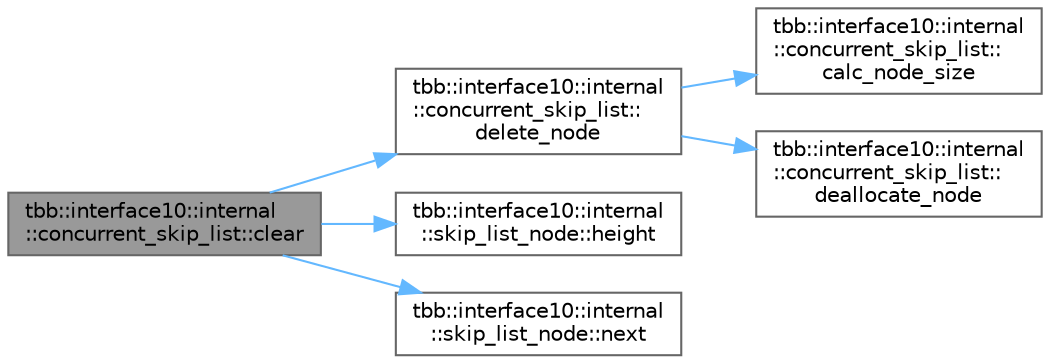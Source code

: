 digraph "tbb::interface10::internal::concurrent_skip_list::clear"
{
 // LATEX_PDF_SIZE
  bgcolor="transparent";
  edge [fontname=Helvetica,fontsize=10,labelfontname=Helvetica,labelfontsize=10];
  node [fontname=Helvetica,fontsize=10,shape=box,height=0.2,width=0.4];
  rankdir="LR";
  Node1 [id="Node000001",label="tbb::interface10::internal\l::concurrent_skip_list::clear",height=0.2,width=0.4,color="gray40", fillcolor="grey60", style="filled", fontcolor="black",tooltip=" "];
  Node1 -> Node2 [id="edge6_Node000001_Node000002",color="steelblue1",style="solid",tooltip=" "];
  Node2 [id="Node000002",label="tbb::interface10::internal\l::concurrent_skip_list::\ldelete_node",height=0.2,width=0.4,color="grey40", fillcolor="white", style="filled",URL="$classtbb_1_1interface10_1_1internal_1_1concurrent__skip__list.html#a4ce0958020c306aad923a642dc5861a9",tooltip=" "];
  Node2 -> Node3 [id="edge7_Node000002_Node000003",color="steelblue1",style="solid",tooltip=" "];
  Node3 [id="Node000003",label="tbb::interface10::internal\l::concurrent_skip_list::\lcalc_node_size",height=0.2,width=0.4,color="grey40", fillcolor="white", style="filled",URL="$classtbb_1_1interface10_1_1internal_1_1concurrent__skip__list.html#af30599d9882020209d36d7b813ef0b76",tooltip=" "];
  Node2 -> Node4 [id="edge8_Node000002_Node000004",color="steelblue1",style="solid",tooltip=" "];
  Node4 [id="Node000004",label="tbb::interface10::internal\l::concurrent_skip_list::\ldeallocate_node",height=0.2,width=0.4,color="grey40", fillcolor="white", style="filled",URL="$classtbb_1_1interface10_1_1internal_1_1concurrent__skip__list.html#a83d0815a3a809b38e01438412b56e46e",tooltip=" "];
  Node1 -> Node5 [id="edge9_Node000001_Node000005",color="steelblue1",style="solid",tooltip=" "];
  Node5 [id="Node000005",label="tbb::interface10::internal\l::skip_list_node::height",height=0.2,width=0.4,color="grey40", fillcolor="white", style="filled",URL="$classtbb_1_1interface10_1_1internal_1_1skip__list__node.html#a7783f86ff71e553f6fc21f20e95b576d",tooltip=" "];
  Node1 -> Node6 [id="edge10_Node000001_Node000006",color="steelblue1",style="solid",tooltip=" "];
  Node6 [id="Node000006",label="tbb::interface10::internal\l::skip_list_node::next",height=0.2,width=0.4,color="grey40", fillcolor="white", style="filled",URL="$classtbb_1_1interface10_1_1internal_1_1skip__list__node.html#a2698a1e26cced25335458d73d7be538d",tooltip=" "];
}
